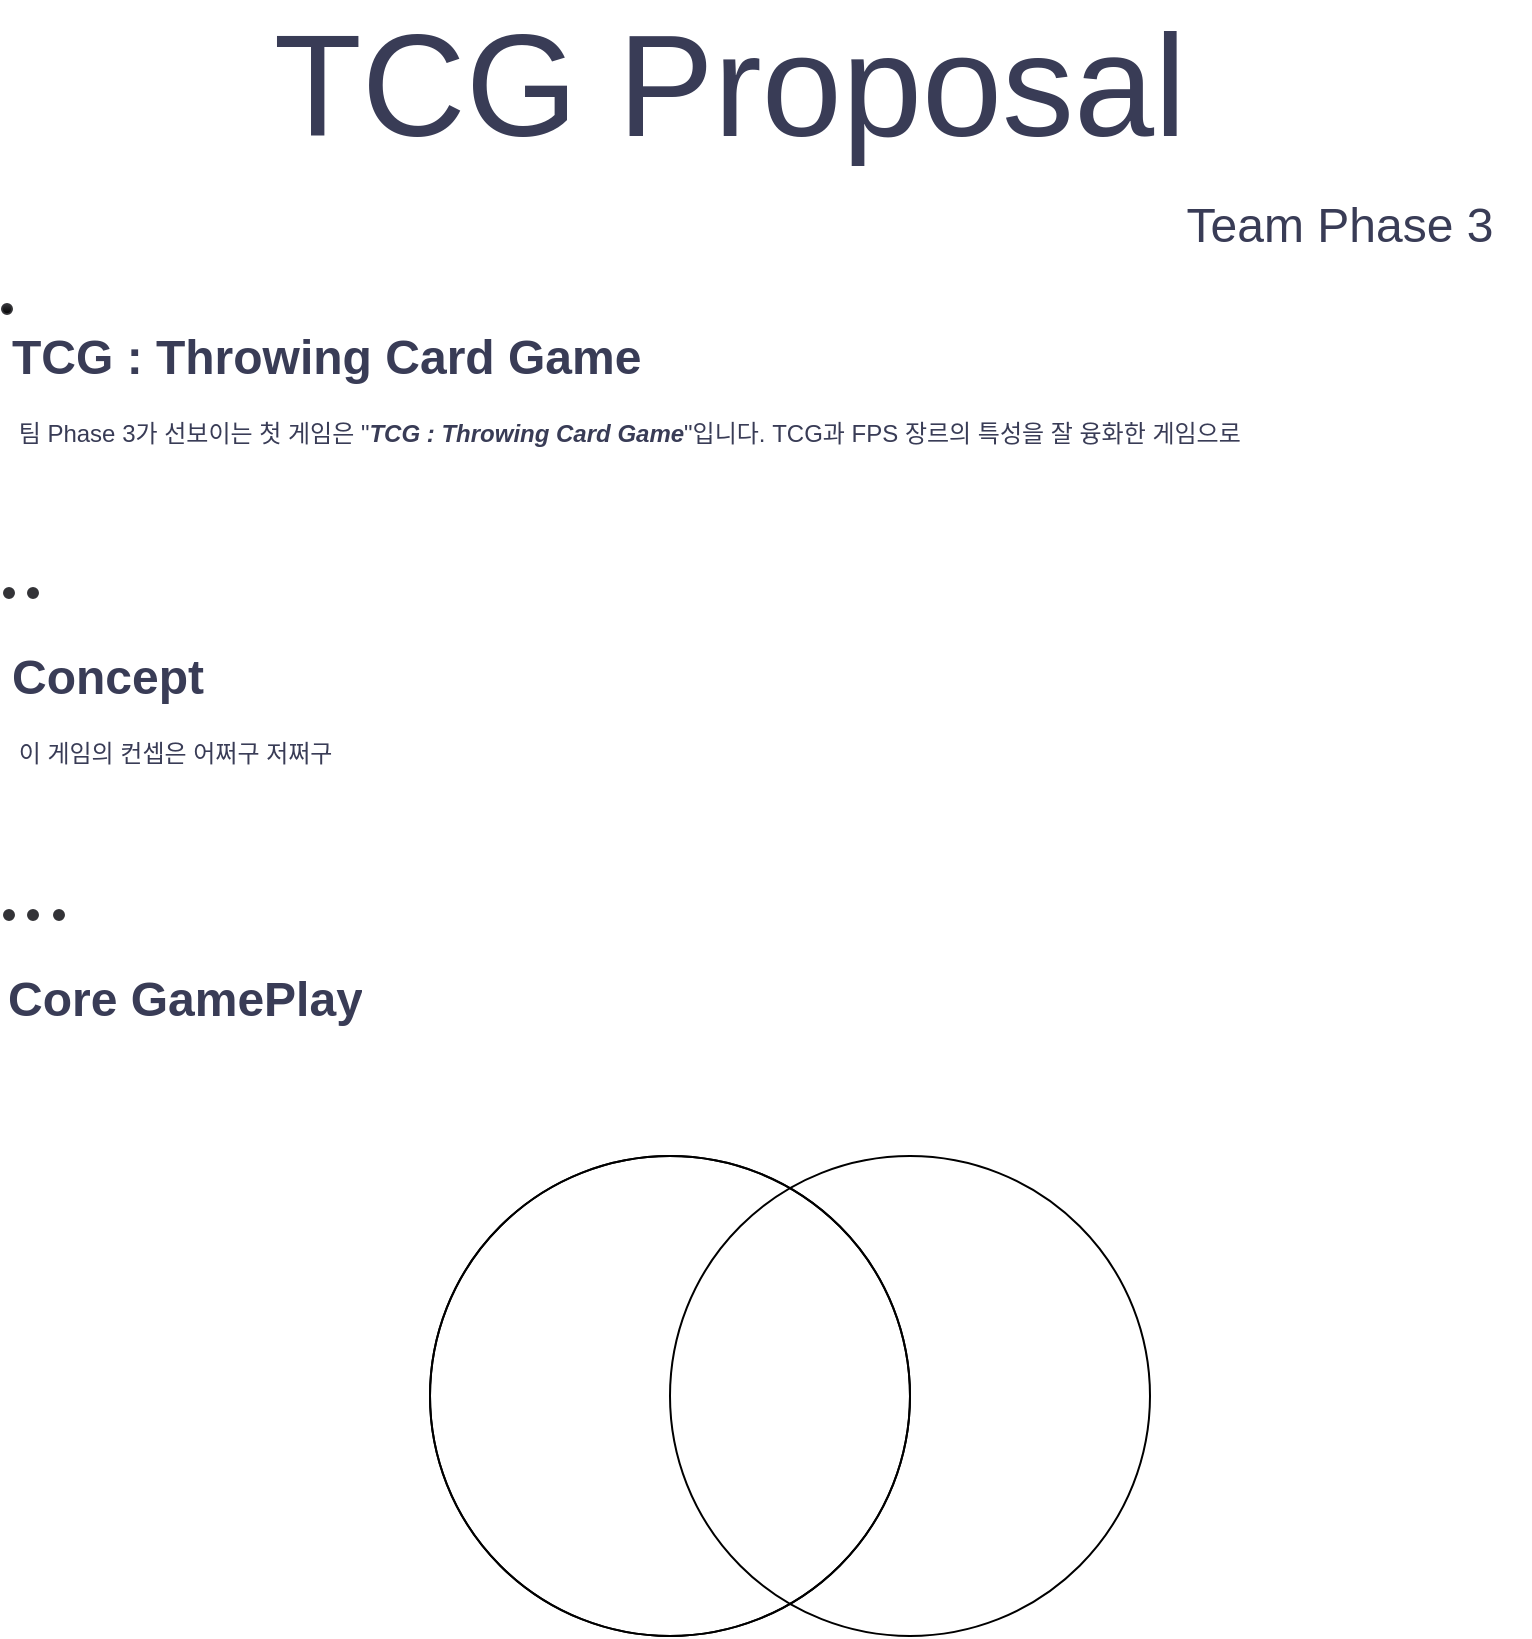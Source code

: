 <mxfile version="24.3.0" type="github">
  <diagram name="페이지-1" id="QHebS5T0b-sYKPWRnpNN">
    <mxGraphModel dx="1149" dy="580" grid="1" gridSize="10" guides="1" tooltips="1" connect="1" arrows="1" fold="1" page="1" pageScale="1" pageWidth="827" pageHeight="1169" math="0" shadow="0">
      <root>
        <mxCell id="0" />
        <mxCell id="1" parent="0" />
        <mxCell id="LrQ1rgqcppHwZhbcvA47-1" value="&lt;font style=&quot;font-size: 72px;&quot;&gt;TCG Proposal&lt;/font&gt;" style="text;html=1;align=center;verticalAlign=middle;whiteSpace=wrap;rounded=0;labelBackgroundColor=none;fontColor=#393C56;" vertex="1" parent="1">
          <mxGeometry x="140" y="50" width="520" height="30" as="geometry" />
        </mxCell>
        <mxCell id="LrQ1rgqcppHwZhbcvA47-2" value="&lt;font style=&quot;font-size: 24px;&quot;&gt;Team Phase 3&lt;/font&gt;" style="text;html=1;align=center;verticalAlign=middle;whiteSpace=wrap;rounded=0;labelBackgroundColor=none;fontColor=#393C56;" vertex="1" parent="1">
          <mxGeometry x="610" y="120" width="190" height="30" as="geometry" />
        </mxCell>
        <mxCell id="LrQ1rgqcppHwZhbcvA47-4" value="&lt;h1 style=&quot;margin-top: 0px;&quot;&gt;TCG : Throwing Card Game&lt;/h1&gt;&lt;div&gt;&amp;nbsp;팀 Phase 3가 선보이는 첫 게임은 &quot;&lt;i&gt;&lt;b&gt;TCG : Throwing Card Game&lt;/b&gt;&lt;/i&gt;&quot;입니다. TCG과 FPS 장르의 특성을 잘 융화한 게임으로&amp;nbsp;&lt;/div&gt;" style="text;html=1;whiteSpace=wrap;overflow=hidden;rounded=0;fontColor=#393C56;" vertex="1" parent="1">
          <mxGeometry x="39" y="180" width="761" height="120" as="geometry" />
        </mxCell>
        <mxCell id="LrQ1rgqcppHwZhbcvA47-5" value="" style="ellipse;whiteSpace=wrap;html=1;aspect=fixed;strokeColor=#333337;fillColor=#333337;gradientColor=default;" vertex="1" parent="1">
          <mxGeometry x="36" y="174" width="5" height="5" as="geometry" />
        </mxCell>
        <mxCell id="LrQ1rgqcppHwZhbcvA47-8" value="&lt;h1 style=&quot;margin-top: 0px;&quot;&gt;Concept&lt;/h1&gt;&lt;div&gt;&amp;nbsp;이 게임의 컨셉은 어쩌구 저쩌구&amp;nbsp;&lt;/div&gt;" style="text;html=1;whiteSpace=wrap;overflow=hidden;rounded=0;fontColor=#393C56;" vertex="1" parent="1">
          <mxGeometry x="39" y="340" width="761" height="120" as="geometry" />
        </mxCell>
        <mxCell id="LrQ1rgqcppHwZhbcvA47-9" value="" style="ellipse;whiteSpace=wrap;html=1;aspect=fixed;strokeColor=#333337;fillColor=#333337;" vertex="1" parent="1">
          <mxGeometry x="37" y="316" width="5" height="5" as="geometry" />
        </mxCell>
        <mxCell id="LrQ1rgqcppHwZhbcvA47-10" value="" style="ellipse;whiteSpace=wrap;html=1;aspect=fixed;strokeColor=#333337;fillColor=#333337;" vertex="1" parent="1">
          <mxGeometry x="49" y="316" width="5" height="5" as="geometry" />
        </mxCell>
        <mxCell id="LrQ1rgqcppHwZhbcvA47-11" value="&lt;h1 style=&quot;margin-top: 0px;&quot;&gt;Core GamePlay&lt;/h1&gt;" style="text;html=1;whiteSpace=wrap;overflow=hidden;rounded=0;fontColor=#393C56;" vertex="1" parent="1">
          <mxGeometry x="37" y="501" width="761" height="120" as="geometry" />
        </mxCell>
        <mxCell id="LrQ1rgqcppHwZhbcvA47-12" value="" style="ellipse;whiteSpace=wrap;html=1;aspect=fixed;strokeColor=#333337;fillColor=#333337;" vertex="1" parent="1">
          <mxGeometry x="37" y="477" width="5" height="5" as="geometry" />
        </mxCell>
        <mxCell id="LrQ1rgqcppHwZhbcvA47-13" value="" style="ellipse;whiteSpace=wrap;html=1;aspect=fixed;strokeColor=#333337;fillColor=#333337;" vertex="1" parent="1">
          <mxGeometry x="49" y="477" width="5" height="5" as="geometry" />
        </mxCell>
        <mxCell id="LrQ1rgqcppHwZhbcvA47-14" value="" style="ellipse;whiteSpace=wrap;html=1;aspect=fixed;strokeColor=#333337;fillColor=#333337;" vertex="1" parent="1">
          <mxGeometry x="62" y="477" width="5" height="5" as="geometry" />
        </mxCell>
        <mxCell id="LrQ1rgqcppHwZhbcvA47-19" value="" style="verticalLabelPosition=bottom;shadow=0;dashed=0;align=center;html=1;verticalAlign=top;strokeWidth=1;shape=mxgraph.electrical.signal_sources.current_source;direction=south;fillColor=none;" vertex="1" parent="1">
          <mxGeometry x="250" y="600" width="360" height="240" as="geometry" />
        </mxCell>
      </root>
    </mxGraphModel>
  </diagram>
</mxfile>
